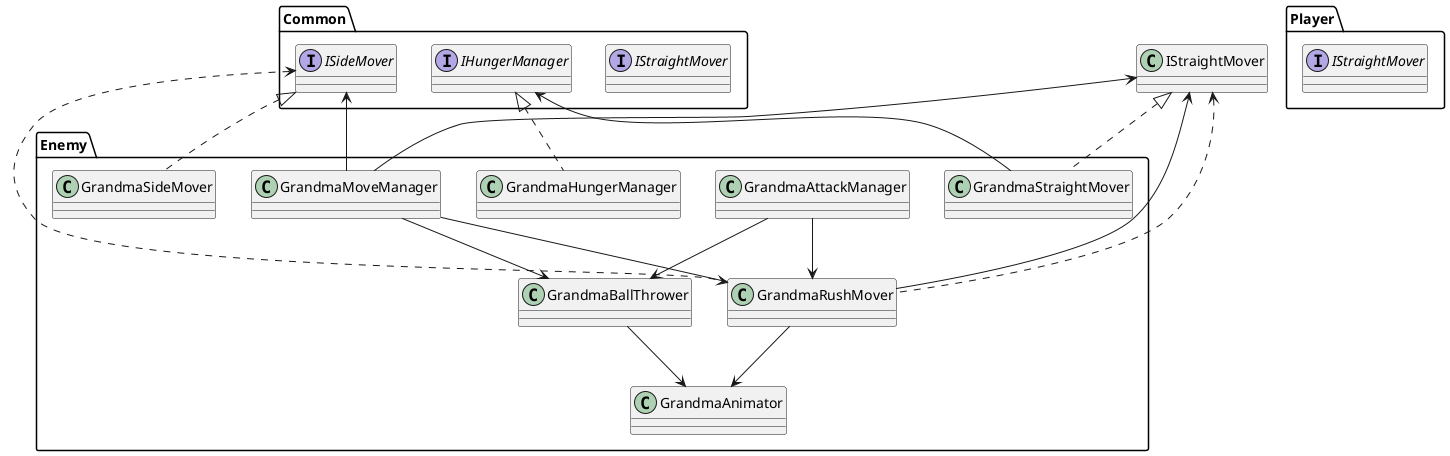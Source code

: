 @startuml

package "Common" {
    interface IStraightMover
    interface ISideMover
    interface IHungerManager
}

package "Player" {
    interface IStraightMover
}

package "Enemy" {
    class GrandmaMoveManager
    class GrandmaAttackManager
    class GrandmaRushMover
    class GrandmaBallThrower
    class GrandmaSideMover
    class GrandmaStraightMover
    class GrandmaAnimator
    class GrandmaHungerManager
}

GrandmaAttackManager --> GrandmaRushMover
GrandmaMoveManager --> GrandmaRushMover
GrandmaMoveManager --> GrandmaBallThrower
GrandmaAttackManager --> GrandmaBallThrower
IStraightMover <-- GrandmaMoveManager
ISideMover <-- GrandmaMoveManager
IStraightMover <|.. GrandmaStraightMover
ISideMover <|.. GrandmaSideMover
GrandmaRushMover --> GrandmaAnimator
GrandmaBallThrower --> GrandmaAnimator
IHungerManager <-- GrandmaStraightMover
IHungerManager <|.. GrandmaHungerManager
IStraightMover <-- GrandmaRushMover
IStraightMover <.. GrandmaRushMover
ISideMover <.. GrandmaRushMover

@enduml